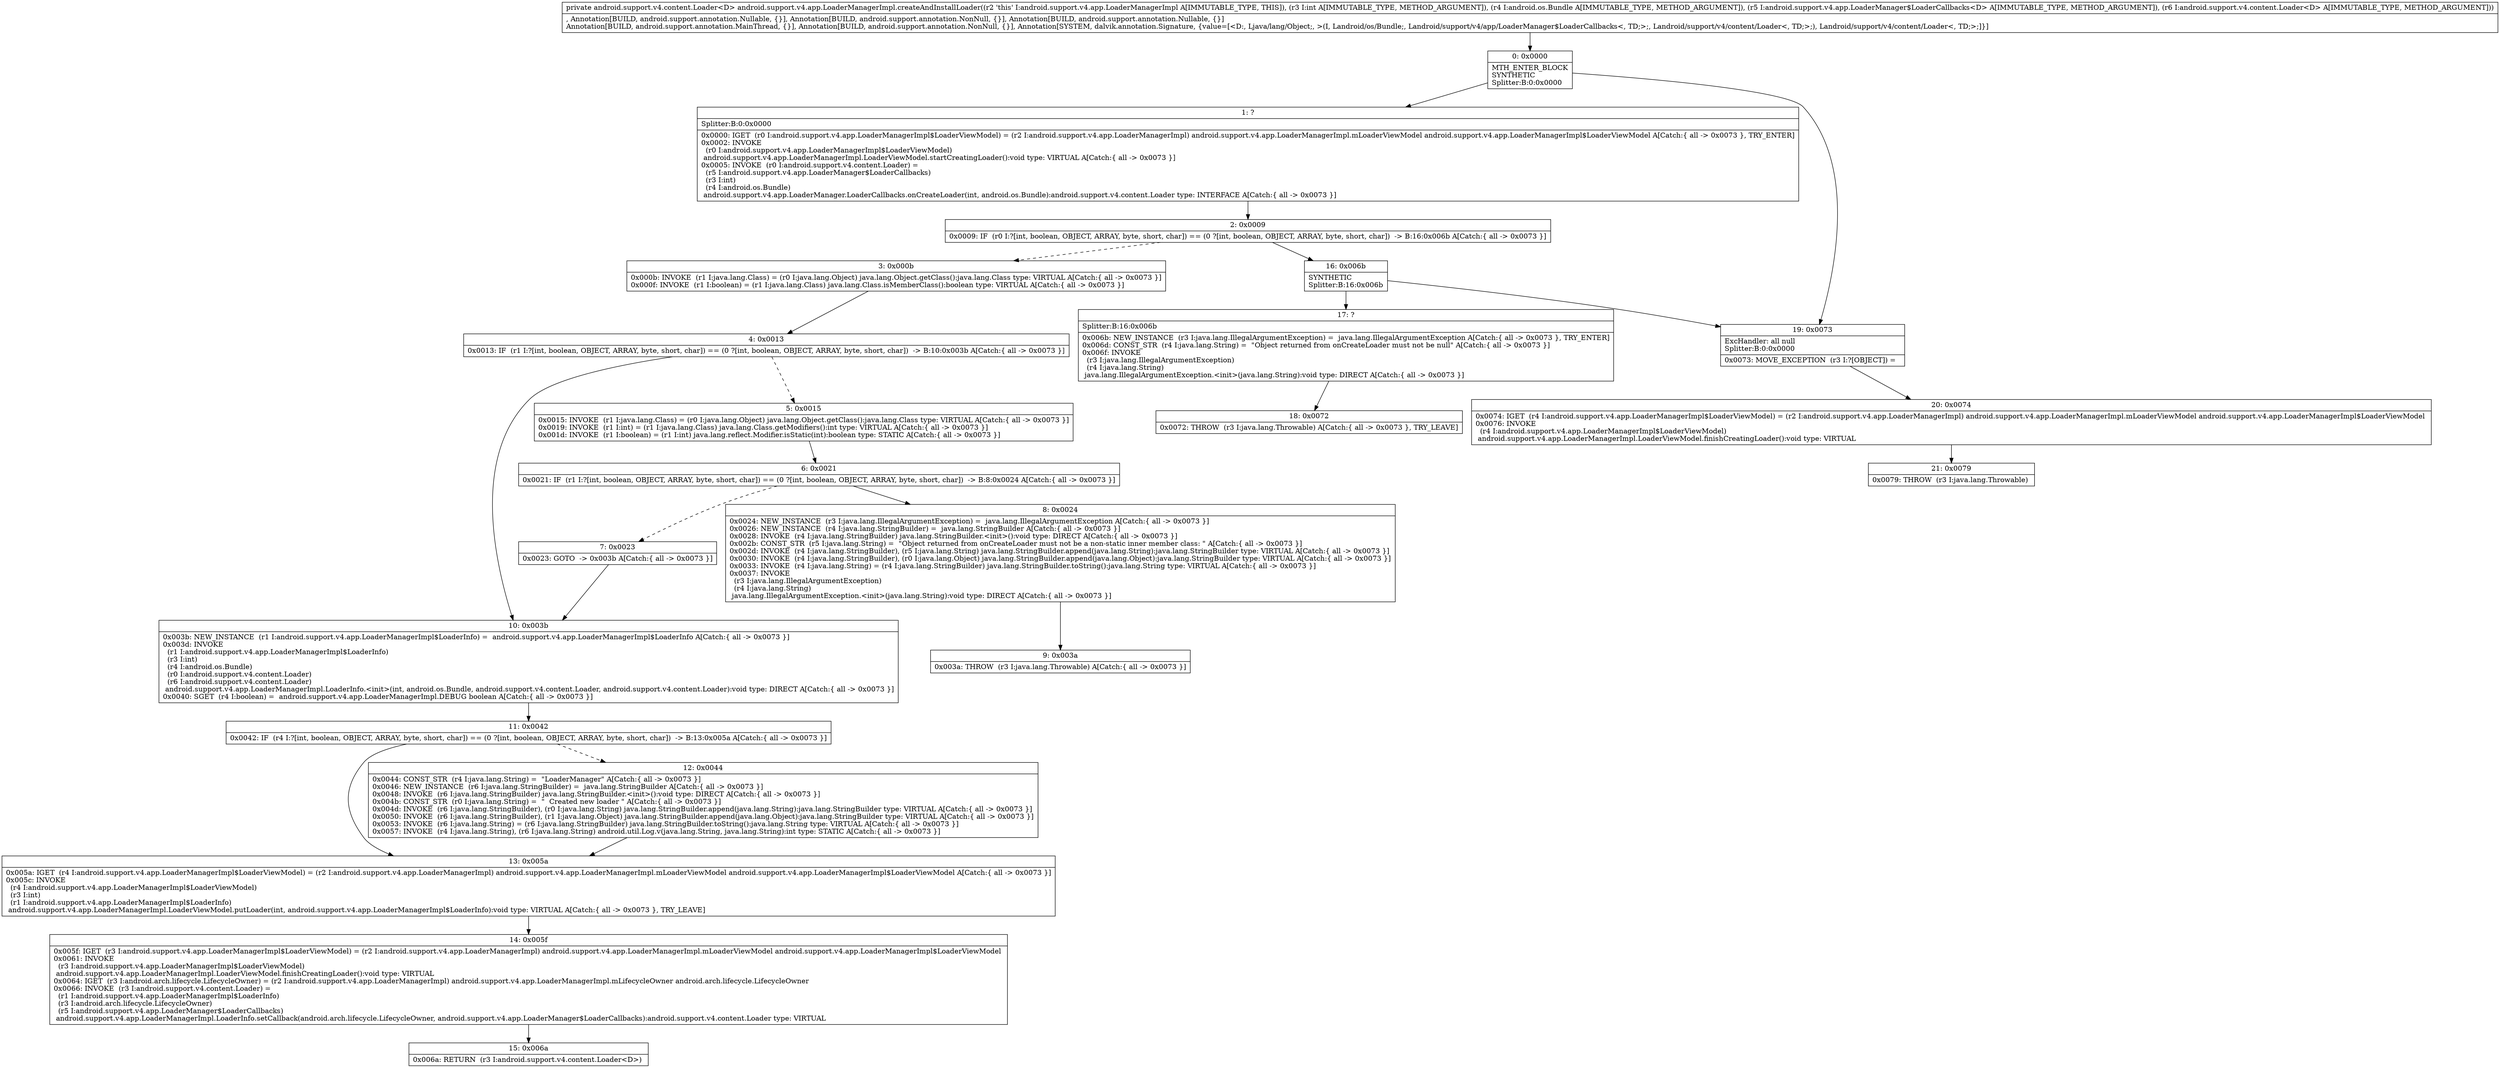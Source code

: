 digraph "CFG forandroid.support.v4.app.LoaderManagerImpl.createAndInstallLoader(ILandroid\/os\/Bundle;Landroid\/support\/v4\/app\/LoaderManager$LoaderCallbacks;Landroid\/support\/v4\/content\/Loader;)Landroid\/support\/v4\/content\/Loader;" {
Node_0 [shape=record,label="{0\:\ 0x0000|MTH_ENTER_BLOCK\lSYNTHETIC\lSplitter:B:0:0x0000\l}"];
Node_1 [shape=record,label="{1\:\ ?|Splitter:B:0:0x0000\l|0x0000: IGET  (r0 I:android.support.v4.app.LoaderManagerImpl$LoaderViewModel) = (r2 I:android.support.v4.app.LoaderManagerImpl) android.support.v4.app.LoaderManagerImpl.mLoaderViewModel android.support.v4.app.LoaderManagerImpl$LoaderViewModel A[Catch:\{ all \-\> 0x0073 \}, TRY_ENTER]\l0x0002: INVOKE  \l  (r0 I:android.support.v4.app.LoaderManagerImpl$LoaderViewModel)\l android.support.v4.app.LoaderManagerImpl.LoaderViewModel.startCreatingLoader():void type: VIRTUAL A[Catch:\{ all \-\> 0x0073 \}]\l0x0005: INVOKE  (r0 I:android.support.v4.content.Loader) = \l  (r5 I:android.support.v4.app.LoaderManager$LoaderCallbacks)\l  (r3 I:int)\l  (r4 I:android.os.Bundle)\l android.support.v4.app.LoaderManager.LoaderCallbacks.onCreateLoader(int, android.os.Bundle):android.support.v4.content.Loader type: INTERFACE A[Catch:\{ all \-\> 0x0073 \}]\l}"];
Node_2 [shape=record,label="{2\:\ 0x0009|0x0009: IF  (r0 I:?[int, boolean, OBJECT, ARRAY, byte, short, char]) == (0 ?[int, boolean, OBJECT, ARRAY, byte, short, char])  \-\> B:16:0x006b A[Catch:\{ all \-\> 0x0073 \}]\l}"];
Node_3 [shape=record,label="{3\:\ 0x000b|0x000b: INVOKE  (r1 I:java.lang.Class) = (r0 I:java.lang.Object) java.lang.Object.getClass():java.lang.Class type: VIRTUAL A[Catch:\{ all \-\> 0x0073 \}]\l0x000f: INVOKE  (r1 I:boolean) = (r1 I:java.lang.Class) java.lang.Class.isMemberClass():boolean type: VIRTUAL A[Catch:\{ all \-\> 0x0073 \}]\l}"];
Node_4 [shape=record,label="{4\:\ 0x0013|0x0013: IF  (r1 I:?[int, boolean, OBJECT, ARRAY, byte, short, char]) == (0 ?[int, boolean, OBJECT, ARRAY, byte, short, char])  \-\> B:10:0x003b A[Catch:\{ all \-\> 0x0073 \}]\l}"];
Node_5 [shape=record,label="{5\:\ 0x0015|0x0015: INVOKE  (r1 I:java.lang.Class) = (r0 I:java.lang.Object) java.lang.Object.getClass():java.lang.Class type: VIRTUAL A[Catch:\{ all \-\> 0x0073 \}]\l0x0019: INVOKE  (r1 I:int) = (r1 I:java.lang.Class) java.lang.Class.getModifiers():int type: VIRTUAL A[Catch:\{ all \-\> 0x0073 \}]\l0x001d: INVOKE  (r1 I:boolean) = (r1 I:int) java.lang.reflect.Modifier.isStatic(int):boolean type: STATIC A[Catch:\{ all \-\> 0x0073 \}]\l}"];
Node_6 [shape=record,label="{6\:\ 0x0021|0x0021: IF  (r1 I:?[int, boolean, OBJECT, ARRAY, byte, short, char]) == (0 ?[int, boolean, OBJECT, ARRAY, byte, short, char])  \-\> B:8:0x0024 A[Catch:\{ all \-\> 0x0073 \}]\l}"];
Node_7 [shape=record,label="{7\:\ 0x0023|0x0023: GOTO  \-\> 0x003b A[Catch:\{ all \-\> 0x0073 \}]\l}"];
Node_8 [shape=record,label="{8\:\ 0x0024|0x0024: NEW_INSTANCE  (r3 I:java.lang.IllegalArgumentException) =  java.lang.IllegalArgumentException A[Catch:\{ all \-\> 0x0073 \}]\l0x0026: NEW_INSTANCE  (r4 I:java.lang.StringBuilder) =  java.lang.StringBuilder A[Catch:\{ all \-\> 0x0073 \}]\l0x0028: INVOKE  (r4 I:java.lang.StringBuilder) java.lang.StringBuilder.\<init\>():void type: DIRECT A[Catch:\{ all \-\> 0x0073 \}]\l0x002b: CONST_STR  (r5 I:java.lang.String) =  \"Object returned from onCreateLoader must not be a non\-static inner member class: \" A[Catch:\{ all \-\> 0x0073 \}]\l0x002d: INVOKE  (r4 I:java.lang.StringBuilder), (r5 I:java.lang.String) java.lang.StringBuilder.append(java.lang.String):java.lang.StringBuilder type: VIRTUAL A[Catch:\{ all \-\> 0x0073 \}]\l0x0030: INVOKE  (r4 I:java.lang.StringBuilder), (r0 I:java.lang.Object) java.lang.StringBuilder.append(java.lang.Object):java.lang.StringBuilder type: VIRTUAL A[Catch:\{ all \-\> 0x0073 \}]\l0x0033: INVOKE  (r4 I:java.lang.String) = (r4 I:java.lang.StringBuilder) java.lang.StringBuilder.toString():java.lang.String type: VIRTUAL A[Catch:\{ all \-\> 0x0073 \}]\l0x0037: INVOKE  \l  (r3 I:java.lang.IllegalArgumentException)\l  (r4 I:java.lang.String)\l java.lang.IllegalArgumentException.\<init\>(java.lang.String):void type: DIRECT A[Catch:\{ all \-\> 0x0073 \}]\l}"];
Node_9 [shape=record,label="{9\:\ 0x003a|0x003a: THROW  (r3 I:java.lang.Throwable) A[Catch:\{ all \-\> 0x0073 \}]\l}"];
Node_10 [shape=record,label="{10\:\ 0x003b|0x003b: NEW_INSTANCE  (r1 I:android.support.v4.app.LoaderManagerImpl$LoaderInfo) =  android.support.v4.app.LoaderManagerImpl$LoaderInfo A[Catch:\{ all \-\> 0x0073 \}]\l0x003d: INVOKE  \l  (r1 I:android.support.v4.app.LoaderManagerImpl$LoaderInfo)\l  (r3 I:int)\l  (r4 I:android.os.Bundle)\l  (r0 I:android.support.v4.content.Loader)\l  (r6 I:android.support.v4.content.Loader)\l android.support.v4.app.LoaderManagerImpl.LoaderInfo.\<init\>(int, android.os.Bundle, android.support.v4.content.Loader, android.support.v4.content.Loader):void type: DIRECT A[Catch:\{ all \-\> 0x0073 \}]\l0x0040: SGET  (r4 I:boolean) =  android.support.v4.app.LoaderManagerImpl.DEBUG boolean A[Catch:\{ all \-\> 0x0073 \}]\l}"];
Node_11 [shape=record,label="{11\:\ 0x0042|0x0042: IF  (r4 I:?[int, boolean, OBJECT, ARRAY, byte, short, char]) == (0 ?[int, boolean, OBJECT, ARRAY, byte, short, char])  \-\> B:13:0x005a A[Catch:\{ all \-\> 0x0073 \}]\l}"];
Node_12 [shape=record,label="{12\:\ 0x0044|0x0044: CONST_STR  (r4 I:java.lang.String) =  \"LoaderManager\" A[Catch:\{ all \-\> 0x0073 \}]\l0x0046: NEW_INSTANCE  (r6 I:java.lang.StringBuilder) =  java.lang.StringBuilder A[Catch:\{ all \-\> 0x0073 \}]\l0x0048: INVOKE  (r6 I:java.lang.StringBuilder) java.lang.StringBuilder.\<init\>():void type: DIRECT A[Catch:\{ all \-\> 0x0073 \}]\l0x004b: CONST_STR  (r0 I:java.lang.String) =  \"  Created new loader \" A[Catch:\{ all \-\> 0x0073 \}]\l0x004d: INVOKE  (r6 I:java.lang.StringBuilder), (r0 I:java.lang.String) java.lang.StringBuilder.append(java.lang.String):java.lang.StringBuilder type: VIRTUAL A[Catch:\{ all \-\> 0x0073 \}]\l0x0050: INVOKE  (r6 I:java.lang.StringBuilder), (r1 I:java.lang.Object) java.lang.StringBuilder.append(java.lang.Object):java.lang.StringBuilder type: VIRTUAL A[Catch:\{ all \-\> 0x0073 \}]\l0x0053: INVOKE  (r6 I:java.lang.String) = (r6 I:java.lang.StringBuilder) java.lang.StringBuilder.toString():java.lang.String type: VIRTUAL A[Catch:\{ all \-\> 0x0073 \}]\l0x0057: INVOKE  (r4 I:java.lang.String), (r6 I:java.lang.String) android.util.Log.v(java.lang.String, java.lang.String):int type: STATIC A[Catch:\{ all \-\> 0x0073 \}]\l}"];
Node_13 [shape=record,label="{13\:\ 0x005a|0x005a: IGET  (r4 I:android.support.v4.app.LoaderManagerImpl$LoaderViewModel) = (r2 I:android.support.v4.app.LoaderManagerImpl) android.support.v4.app.LoaderManagerImpl.mLoaderViewModel android.support.v4.app.LoaderManagerImpl$LoaderViewModel A[Catch:\{ all \-\> 0x0073 \}]\l0x005c: INVOKE  \l  (r4 I:android.support.v4.app.LoaderManagerImpl$LoaderViewModel)\l  (r3 I:int)\l  (r1 I:android.support.v4.app.LoaderManagerImpl$LoaderInfo)\l android.support.v4.app.LoaderManagerImpl.LoaderViewModel.putLoader(int, android.support.v4.app.LoaderManagerImpl$LoaderInfo):void type: VIRTUAL A[Catch:\{ all \-\> 0x0073 \}, TRY_LEAVE]\l}"];
Node_14 [shape=record,label="{14\:\ 0x005f|0x005f: IGET  (r3 I:android.support.v4.app.LoaderManagerImpl$LoaderViewModel) = (r2 I:android.support.v4.app.LoaderManagerImpl) android.support.v4.app.LoaderManagerImpl.mLoaderViewModel android.support.v4.app.LoaderManagerImpl$LoaderViewModel \l0x0061: INVOKE  \l  (r3 I:android.support.v4.app.LoaderManagerImpl$LoaderViewModel)\l android.support.v4.app.LoaderManagerImpl.LoaderViewModel.finishCreatingLoader():void type: VIRTUAL \l0x0064: IGET  (r3 I:android.arch.lifecycle.LifecycleOwner) = (r2 I:android.support.v4.app.LoaderManagerImpl) android.support.v4.app.LoaderManagerImpl.mLifecycleOwner android.arch.lifecycle.LifecycleOwner \l0x0066: INVOKE  (r3 I:android.support.v4.content.Loader) = \l  (r1 I:android.support.v4.app.LoaderManagerImpl$LoaderInfo)\l  (r3 I:android.arch.lifecycle.LifecycleOwner)\l  (r5 I:android.support.v4.app.LoaderManager$LoaderCallbacks)\l android.support.v4.app.LoaderManagerImpl.LoaderInfo.setCallback(android.arch.lifecycle.LifecycleOwner, android.support.v4.app.LoaderManager$LoaderCallbacks):android.support.v4.content.Loader type: VIRTUAL \l}"];
Node_15 [shape=record,label="{15\:\ 0x006a|0x006a: RETURN  (r3 I:android.support.v4.content.Loader\<D\>) \l}"];
Node_16 [shape=record,label="{16\:\ 0x006b|SYNTHETIC\lSplitter:B:16:0x006b\l}"];
Node_17 [shape=record,label="{17\:\ ?|Splitter:B:16:0x006b\l|0x006b: NEW_INSTANCE  (r3 I:java.lang.IllegalArgumentException) =  java.lang.IllegalArgumentException A[Catch:\{ all \-\> 0x0073 \}, TRY_ENTER]\l0x006d: CONST_STR  (r4 I:java.lang.String) =  \"Object returned from onCreateLoader must not be null\" A[Catch:\{ all \-\> 0x0073 \}]\l0x006f: INVOKE  \l  (r3 I:java.lang.IllegalArgumentException)\l  (r4 I:java.lang.String)\l java.lang.IllegalArgumentException.\<init\>(java.lang.String):void type: DIRECT A[Catch:\{ all \-\> 0x0073 \}]\l}"];
Node_18 [shape=record,label="{18\:\ 0x0072|0x0072: THROW  (r3 I:java.lang.Throwable) A[Catch:\{ all \-\> 0x0073 \}, TRY_LEAVE]\l}"];
Node_19 [shape=record,label="{19\:\ 0x0073|ExcHandler: all null\lSplitter:B:0:0x0000\l|0x0073: MOVE_EXCEPTION  (r3 I:?[OBJECT]) =  \l}"];
Node_20 [shape=record,label="{20\:\ 0x0074|0x0074: IGET  (r4 I:android.support.v4.app.LoaderManagerImpl$LoaderViewModel) = (r2 I:android.support.v4.app.LoaderManagerImpl) android.support.v4.app.LoaderManagerImpl.mLoaderViewModel android.support.v4.app.LoaderManagerImpl$LoaderViewModel \l0x0076: INVOKE  \l  (r4 I:android.support.v4.app.LoaderManagerImpl$LoaderViewModel)\l android.support.v4.app.LoaderManagerImpl.LoaderViewModel.finishCreatingLoader():void type: VIRTUAL \l}"];
Node_21 [shape=record,label="{21\:\ 0x0079|0x0079: THROW  (r3 I:java.lang.Throwable) \l}"];
MethodNode[shape=record,label="{private android.support.v4.content.Loader\<D\> android.support.v4.app.LoaderManagerImpl.createAndInstallLoader((r2 'this' I:android.support.v4.app.LoaderManagerImpl A[IMMUTABLE_TYPE, THIS]), (r3 I:int A[IMMUTABLE_TYPE, METHOD_ARGUMENT]), (r4 I:android.os.Bundle A[IMMUTABLE_TYPE, METHOD_ARGUMENT]), (r5 I:android.support.v4.app.LoaderManager$LoaderCallbacks\<D\> A[IMMUTABLE_TYPE, METHOD_ARGUMENT]), (r6 I:android.support.v4.content.Loader\<D\> A[IMMUTABLE_TYPE, METHOD_ARGUMENT]))  | , Annotation[BUILD, android.support.annotation.Nullable, \{\}], Annotation[BUILD, android.support.annotation.NonNull, \{\}], Annotation[BUILD, android.support.annotation.Nullable, \{\}]\lAnnotation[BUILD, android.support.annotation.MainThread, \{\}], Annotation[BUILD, android.support.annotation.NonNull, \{\}], Annotation[SYSTEM, dalvik.annotation.Signature, \{value=[\<D:, Ljava\/lang\/Object;, \>(I, Landroid\/os\/Bundle;, Landroid\/support\/v4\/app\/LoaderManager$LoaderCallbacks\<, TD;\>;, Landroid\/support\/v4\/content\/Loader\<, TD;\>;), Landroid\/support\/v4\/content\/Loader\<, TD;\>;]\}]\l}"];
MethodNode -> Node_0;
Node_0 -> Node_1;
Node_0 -> Node_19;
Node_1 -> Node_2;
Node_2 -> Node_3[style=dashed];
Node_2 -> Node_16;
Node_3 -> Node_4;
Node_4 -> Node_5[style=dashed];
Node_4 -> Node_10;
Node_5 -> Node_6;
Node_6 -> Node_7[style=dashed];
Node_6 -> Node_8;
Node_7 -> Node_10;
Node_8 -> Node_9;
Node_10 -> Node_11;
Node_11 -> Node_12[style=dashed];
Node_11 -> Node_13;
Node_12 -> Node_13;
Node_13 -> Node_14;
Node_14 -> Node_15;
Node_16 -> Node_17;
Node_16 -> Node_19;
Node_17 -> Node_18;
Node_19 -> Node_20;
Node_20 -> Node_21;
}

